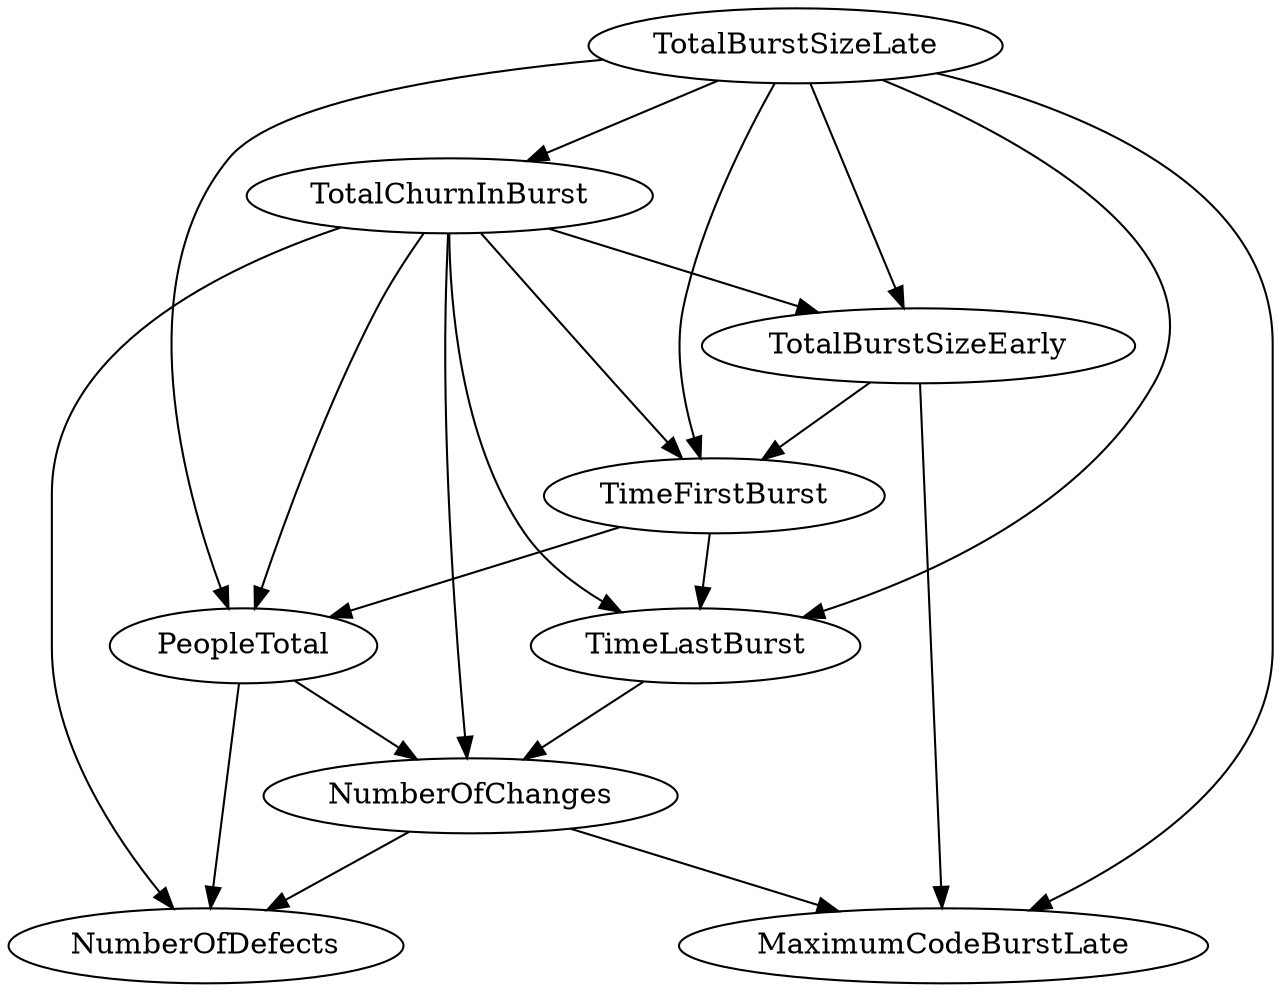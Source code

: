 digraph {
   NumberOfDefects;
   NumberOfChanges;
   TotalBurstSizeEarly;
   TotalBurstSizeLate;
   TimeLastBurst;
   TimeFirstBurst;
   TotalChurnInBurst;
   MaximumCodeBurstLate;
   PeopleTotal;
   NumberOfChanges -> NumberOfDefects;
   NumberOfChanges -> MaximumCodeBurstLate;
   TotalBurstSizeEarly -> TimeFirstBurst;
   TotalBurstSizeEarly -> MaximumCodeBurstLate;
   TotalBurstSizeLate -> TotalBurstSizeEarly;
   TotalBurstSizeLate -> TimeLastBurst;
   TotalBurstSizeLate -> TimeFirstBurst;
   TotalBurstSizeLate -> TotalChurnInBurst;
   TotalBurstSizeLate -> MaximumCodeBurstLate;
   TotalBurstSizeLate -> PeopleTotal;
   TimeLastBurst -> NumberOfChanges;
   TimeFirstBurst -> TimeLastBurst;
   TimeFirstBurst -> PeopleTotal;
   TotalChurnInBurst -> NumberOfDefects;
   TotalChurnInBurst -> NumberOfChanges;
   TotalChurnInBurst -> TotalBurstSizeEarly;
   TotalChurnInBurst -> TimeLastBurst;
   TotalChurnInBurst -> TimeFirstBurst;
   TotalChurnInBurst -> PeopleTotal;
   PeopleTotal -> NumberOfDefects;
   PeopleTotal -> NumberOfChanges;
}
